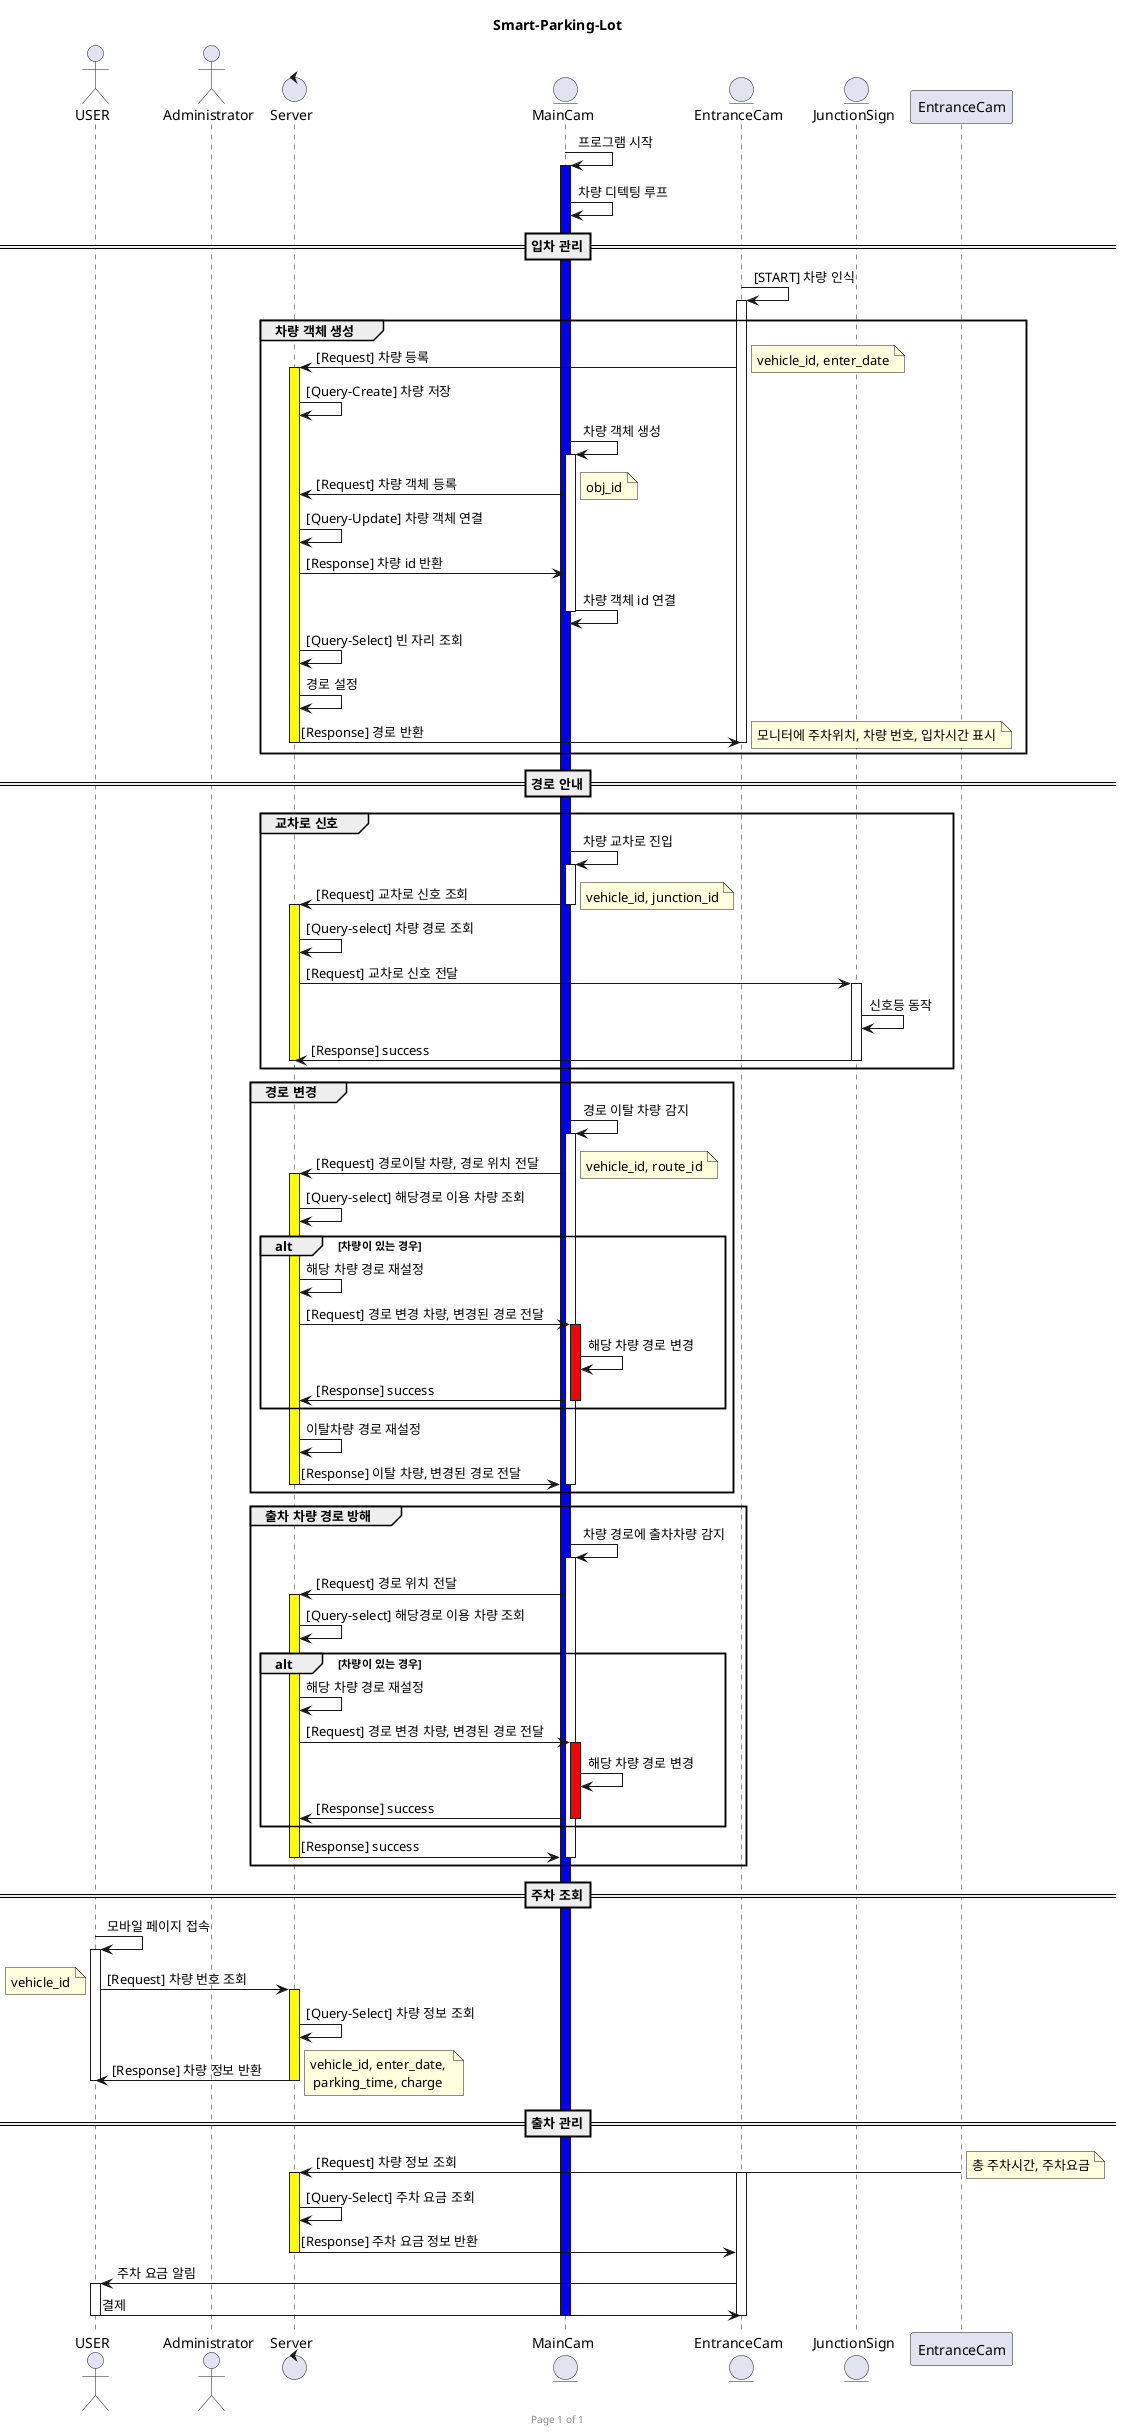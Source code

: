 @startuml
title Smart-Parking-Lot
footer Page %page% of %lastpage%

actor USER as user
actor Administrator as admin
control Server as server
entity MainCam as main
entity EntranceCam as enter
entity JunctionSign as sign

main->main : 프로그램 시작
activate main #blue
main -> main : 차량 디텍팅 루프
==입차 관리==
enter -> enter : [START] 차량 인식
activate enter
    group 차량 객체 생성
        enter -> server : [Request] 차량 등록
        note right : vehicle_id, enter_date
        activate server #yellow
            server -> server : [Query-Create] 차량 저장
                main -> main : 차량 객체 생성
                activate main
                    main -> server : [Request] 차량 객체 등록
                    note right : obj_id
                    server -> server : [Query-Update] 차량 객체 연결
                    server -> main : [Response] 차량 id 반환
                    main -> main : 차량 객체 id 연결
                deactivate main
            server -> server : [Query-Select] 빈 자리 조회
            server -> server : 경로 설정
            server -> enter : [Response] 경로 반환
            note right : 모니터에 주차위치, 차량 번호, 입차시간 표시
        deactivate server
deactivate enter
end

==경로 안내==
group 교차로 신호
main -> main : 차량 교차로 진입
activate main
    main -> server : [Request] 교차로 신호 조회
    note right : vehicle_id, junction_id
deactivate main
activate server #yellow
    server -> server : [Query-select] 차량 경로 조회
    server -> sign : [Request] 교차로 신호 전달
    activate sign
        sign -> sign : 신호등 동작
        sign -> server : [Response] success
    deactivate sign
deactivate server
end

group 경로 변경
main -> main : 경로 이탈 차량 감지
activate main
    main -> server : [Request] 경로이탈 차량, 경로 위치 전달
    note right : vehicle_id, route_id
    activate server #yellow
        server -> server : [Query-select] 해당경로 이용 차량 조회
        alt 차량이 있는 경우
            server -> server : 해당 차량 경로 재설정
            server -> main : [Request] 경로 변경 차량, 변경된 경로 전달
                activate main #red
                main -> main : 해당 차량 경로 변경
                main -> server : [Response] success
                deactivate main
        end
        server -> server : 이탈차량 경로 재설정
        server -> main : [Response] 이탈 차량, 변경된 경로 전달
    deactivate server
deactivate main
end

group 출차 차량 경로 방해
main -> main : 차량 경로에 출차차량 감지
activate main
    main -> server : [Request] 경로 위치 전달
    activate server #yellow
        server -> server : [Query-select] 해당경로 이용 차량 조회
        alt 차량이 있는 경우
           server -> server : 해당 차량 경로 재설정
           server -> main : [Request] 경로 변경 차량, 변경된 경로 전달
               activate main #red
               main -> main : 해당 차량 경로 변경
               main -> server : [Response] success
               deactivate main
        end
    server -> main : [Response] success
    deactivate server
deactivate main
end

==주차 조회==
user -> user : 모바일 페이지 접속
activate user
    user -> server : [Request] 차량 번호 조회
    note left : vehicle_id
    activate server #yellow
        server -> server : [Query-Select] 차량 정보 조회
        server -> user : [Response] 차량 정보 반환
        note right : vehicle_id, enter_date, \n parking_time, charge
    deactivate server
deactivate user
==출차 관리==
EntranceCam -> server : [Request] 차량 정보 조회
activate enter
note right : 총 주차시간, 주차요금
activate server #yellow
    server -> server : [Query-Select] 주차 요금 조회
    server -> enter : [Response] 주차 요금 정보 반환
deactivate server
enter -> user : 주차 요금 알림
activate user
user -> enter : 결제
deactivate user
deactivate enter

deactivate main
@enduml